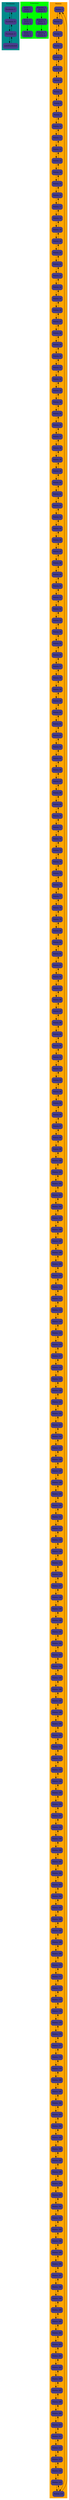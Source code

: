 digraph g {  
 subgraph cluster_0 {
rankdir= "LR"
};
node [
fontsize = "10"
shape = "Mrecord"
color="darkslateblue"
style ="filled, bold"
];

 subgraph cluster_2 {
node [style=filled];
"nodoEscritorio1"
[ label=" Escritorio: C"];
"nodoEscritorio2"
[ label=" Escritorio: X"];
"nodoEscritorio3"
[ label=" Escritorio: Z"];
"nodoEscritorio1"-> "nodoEscritorio2";
"nodoEscritorio2"-> "nodoEscritorio1";
"nodoEscritorio2"-> "nodoEscritorio3";
"nodoEscritorio3"-> "nodoEscritorio2";
"nodoEscritorio3"-> "nodoEscritorio4";
"nodoEscritorio4"-> "nodoEscritorio3";
fontsize = "10"
shape = "Mrecord"
color="cyan4"
style ="filled, bold"
label ="Escritorios"
}

 subgraph cluster_4 {
node [style=filled];
"nodoEstacion1"
[ label=" Estacion: 1 &#92;n Avion: 0 &#92;n Turnos: 0 &#92;n "];
"nodoEstacion2"
[ label=" Estacion: 2 &#92;n Avion: 0 &#92;n Turnos: 0 &#92;n "];
"nodoEstacion3"
[ label=" Estacion: 3 &#92;n Avion: 0 &#92;n Turnos: 0 &#92;n "];
"nodoEstacion1"-> "nodoEstacion2";
"nodoEstacion2"-> "nodoEstacion3";
"nodoMantenimiento1"
[ label=" Avion: 1 &#92;n Avion: 1 &#92;n Turnos: 5 &#92;n "];
"nodoMantenimiento2"
[ label=" Avion: 2 &#92;n Avion: 2 &#92;n Turnos: 3 &#92;n "];
"nodoMantenimiento3"
[ label=" Avion: 3 &#92;n Avion: 3 &#92;n Turnos: 3 &#92;n "];
"nodoMantenimiento1"-> "nodoMantenimiento2";
"nodoMantenimiento2"-> "nodoMantenimiento3";
fontsize = "10"
shape = "Mrecord"
color="green"
style ="filled, bold"
label ="Estaciones"
}

 subgraph cluster_3 {
node [style=filled];
"nodoM0"
[ label=" Maleta: 0"];
"nodoM1"
[ label=" Maleta: 1"];
"nodoM2"
[ label=" Maleta: 2"];
"nodoM3"
[ label=" Maleta: 3"];
"nodoM4"
[ label=" Maleta: 4"];
"nodoM5"
[ label=" Maleta: 5"];
"nodoM6"
[ label=" Maleta: 6"];
"nodoM7"
[ label=" Maleta: 7"];
"nodoM8"
[ label=" Maleta: 8"];
"nodoM9"
[ label=" Maleta: 9"];
"nodoM10"
[ label=" Maleta: 10"];
"nodoM11"
[ label=" Maleta: 11"];
"nodoM12"
[ label=" Maleta: 12"];
"nodoM13"
[ label=" Maleta: 13"];
"nodoM14"
[ label=" Maleta: 14"];
"nodoM15"
[ label=" Maleta: 15"];
"nodoM16"
[ label=" Maleta: 16"];
"nodoM17"
[ label=" Maleta: 17"];
"nodoM18"
[ label=" Maleta: 18"];
"nodoM19"
[ label=" Maleta: 19"];
"nodoM20"
[ label=" Maleta: 20"];
"nodoM21"
[ label=" Maleta: 21"];
"nodoM22"
[ label=" Maleta: 22"];
"nodoM23"
[ label=" Maleta: 23"];
"nodoM24"
[ label=" Maleta: 24"];
"nodoM25"
[ label=" Maleta: 25"];
"nodoM26"
[ label=" Maleta: 26"];
"nodoM27"
[ label=" Maleta: 27"];
"nodoM28"
[ label=" Maleta: 28"];
"nodoM29"
[ label=" Maleta: 29"];
"nodoM30"
[ label=" Maleta: 30"];
"nodoM31"
[ label=" Maleta: 31"];
"nodoM32"
[ label=" Maleta: 32"];
"nodoM33"
[ label=" Maleta: 33"];
"nodoM34"
[ label=" Maleta: 34"];
"nodoM35"
[ label=" Maleta: 35"];
"nodoM36"
[ label=" Maleta: 36"];
"nodoM37"
[ label=" Maleta: 37"];
"nodoM38"
[ label=" Maleta: 38"];
"nodoM39"
[ label=" Maleta: 39"];
"nodoM40"
[ label=" Maleta: 40"];
"nodoM41"
[ label=" Maleta: 41"];
"nodoM42"
[ label=" Maleta: 42"];
"nodoM43"
[ label=" Maleta: 43"];
"nodoM44"
[ label=" Maleta: 44"];
"nodoM45"
[ label=" Maleta: 45"];
"nodoM46"
[ label=" Maleta: 46"];
"nodoM47"
[ label=" Maleta: 47"];
"nodoM48"
[ label=" Maleta: 48"];
"nodoM49"
[ label=" Maleta: 49"];
"nodoM50"
[ label=" Maleta: 50"];
"nodoM51"
[ label=" Maleta: 51"];
"nodoM52"
[ label=" Maleta: 52"];
"nodoM53"
[ label=" Maleta: 53"];
"nodoM54"
[ label=" Maleta: 54"];
"nodoM55"
[ label=" Maleta: 55"];
"nodoM56"
[ label=" Maleta: 56"];
"nodoM57"
[ label=" Maleta: 57"];
"nodoM58"
[ label=" Maleta: 58"];
"nodoM59"
[ label=" Maleta: 59"];
"nodoM60"
[ label=" Maleta: 60"];
"nodoM61"
[ label=" Maleta: 61"];
"nodoM62"
[ label=" Maleta: 62"];
"nodoM63"
[ label=" Maleta: 63"];
"nodoM64"
[ label=" Maleta: 64"];
"nodoM65"
[ label=" Maleta: 65"];
"nodoM66"
[ label=" Maleta: 66"];
"nodoM67"
[ label=" Maleta: 67"];
"nodoM68"
[ label=" Maleta: 68"];
"nodoM69"
[ label=" Maleta: 69"];
"nodoM70"
[ label=" Maleta: 70"];
"nodoM71"
[ label=" Maleta: 71"];
"nodoM72"
[ label=" Maleta: 72"];
"nodoM73"
[ label=" Maleta: 73"];
"nodoM74"
[ label=" Maleta: 74"];
"nodoM75"
[ label=" Maleta: 75"];
"nodoM76"
[ label=" Maleta: 76"];
"nodoM77"
[ label=" Maleta: 77"];
"nodoM78"
[ label=" Maleta: 78"];
"nodoM79"
[ label=" Maleta: 79"];
"nodoM80"
[ label=" Maleta: 80"];
"nodoM81"
[ label=" Maleta: 81"];
"nodoM82"
[ label=" Maleta: 82"];
"nodoM83"
[ label=" Maleta: 83"];
"nodoM84"
[ label=" Maleta: 84"];
"nodoM85"
[ label=" Maleta: 85"];
"nodoM86"
[ label=" Maleta: 86"];
"nodoM87"
[ label=" Maleta: 87"];
"nodoM88"
[ label=" Maleta: 88"];
"nodoM89"
[ label=" Maleta: 89"];
"nodoM90"
[ label=" Maleta: 90"];
"nodoM91"
[ label=" Maleta: 91"];
"nodoM92"
[ label=" Maleta: 92"];
"nodoM93"
[ label=" Maleta: 93"];
"nodoM94"
[ label=" Maleta: 94"];
"nodoM95"
[ label=" Maleta: 95"];
"nodoM96"
[ label=" Maleta: 96"];
"nodoM97"
[ label=" Maleta: 97"];
"nodoM98"
[ label=" Maleta: 98"];
"nodoM99"
[ label=" Maleta: 99"];
"nodoM100"
[ label=" Maleta: 100"];
"nodoM101"
[ label=" Maleta: 101"];
"nodoM102"
[ label=" Maleta: 102"];
"nodoM103"
[ label=" Maleta: 103"];
"nodoM104"
[ label=" Maleta: 104"];
"nodoM105"
[ label=" Maleta: 105"];
"nodoM106"
[ label=" Maleta: 106"];
"nodoM107"
[ label=" Maleta: 107"];
"nodoM108"
[ label=" Maleta: 108"];
"nodoM109"
[ label=" Maleta: 109"];
"nodoM110"
[ label=" Maleta: 110"];
"nodoM111"
[ label=" Maleta: 111"];
"nodoM112"
[ label=" Maleta: 112"];
"nodoM113"
[ label=" Maleta: 113"];
"nodoM114"
[ label=" Maleta: 114"];
"nodoM115"
[ label=" Maleta: 115"];
"nodoM116"
[ label=" Maleta: 116"];
"nodoM117"
[ label=" Maleta: 117"];
"nodoM118"
[ label=" Maleta: 118"];
"nodoM119"
[ label=" Maleta: 119"];
"nodoM120"
[ label=" Maleta: 120"];
"nodoM121"
[ label=" Maleta: 121"];
"nodoM122"
[ label=" Maleta: 122"];
"nodoM123"
[ label=" Maleta: 123"];
"nodoM124"
[ label=" Maleta: 124"];
"nodoM125"
[ label=" Maleta: 125"];
"nodoM126"
[ label=" Maleta: 126"];
"nodoM127"
[ label=" Maleta: 127"];
"nodoM128"
[ label=" Maleta: 128"];
"nodoM129"
[ label=" Maleta: 129"];
"nodoM130"
[ label=" Maleta: 130"];
"nodoM131"
[ label=" Maleta: 131"];
"nodoM132"
[ label=" Maleta: 132"];
"nodoM133"
[ label=" Maleta: 133"];
"nodoM134"
[ label=" Maleta: 134"];
"nodoM135"
[ label=" Maleta: 135"];
"nodoM136"
[ label=" Maleta: 136"];
"nodoM137"
[ label=" Maleta: 137"];
"nodoM138"
[ label=" Maleta: 138"];
"nodoM139"
[ label=" Maleta: 139"];
"nodoM140"
[ label=" Maleta: 140"];
"nodoM141"
[ label=" Maleta: 141"];
"nodoM142"
[ label=" Maleta: 142"];
"nodoM143"
[ label=" Maleta: 143"];
"nodoM144"
[ label=" Maleta: 144"];
"nodoM145"
[ label=" Maleta: 145"];
"nodoM146"
[ label=" Maleta: 146"];
"nodoM147"
[ label=" Maleta: 147"];
"nodoM148"
[ label=" Maleta: 148"];
"nodoM149"
[ label=" Maleta: 149"];
"nodoM150"
[ label=" Maleta: 150"];
"nodoM151"
[ label=" Maleta: 151"];
"nodoM152"
[ label=" Maleta: 152"];
"nodoM153"
[ label=" Maleta: 153"];
"nodoM154"
[ label=" Maleta: 154"];
"nodoM155"
[ label=" Maleta: 155"];
"nodoM156"
[ label=" Maleta: 156"];
"nodoM157"
[ label=" Maleta: 157"];
"nodoM158"
[ label=" Maleta: 158"];
"nodoM159"
[ label=" Maleta: 159"];
"nodoM160"
[ label=" Maleta: 160"];
"nodoM161"
[ label=" Maleta: 161"];
"nodoM162"
[ label=" Maleta: 162"];
"nodoM163"
[ label=" Maleta: 163"];
"nodoM164"
[ label=" Maleta: 164"];
"nodoM165"
[ label=" Maleta: 165"];
"nodoM166"
[ label=" Maleta: 166"];
"nodoM167"
[ label=" Maleta: 167"];
"nodoM168"
[ label=" Maleta: 168"];
"nodoM169"
[ label=" Maleta: 169"];
"nodoM170"
[ label=" Maleta: 170"];
"nodoM171"
[ label=" Maleta: 171"];
"nodoM172"
[ label=" Maleta: 172"];
"nodoM173"
[ label=" Maleta: 173"];
"nodoM174"
[ label=" Maleta: 174"];
"nodoM175"
[ label=" Maleta: 175"];
"nodoM176"
[ label=" Maleta: 176"];
"nodoM177"
[ label=" Maleta: 177"];
"nodoM178"
[ label=" Maleta: 178"];
"nodoM179"
[ label=" Maleta: 179"];
"nodoM180"
[ label=" Maleta: 180"];
"nodoM181"
[ label=" Maleta: 181"];
"nodoM182"
[ label=" Maleta: 182"];
"nodoM183"
[ label=" Maleta: 183"];
"nodoM184"
[ label=" Maleta: 184"];
"nodoM185"
[ label=" Maleta: 185"];
"nodoM186"
[ label=" Maleta: 186"];
"nodoM187"
[ label=" Maleta: 187"];
"nodoM188"
[ label=" Maleta: 188"];
"nodoM189"
[ label=" Maleta: 189"];
"nodoM190"
[ label=" Maleta: 190"];
"nodoM191"
[ label=" Maleta: 191"];
"nodoM192"
[ label=" Maleta: 192"];
"nodoM193"
[ label=" Maleta: 193"];
"nodoM194"
[ label=" Maleta: 194"];
"nodoM195"
[ label=" Maleta: 195"];
"nodoM196"
[ label=" Maleta: 196"];
"nodoM197"
[ label=" Maleta: 197"];
"nodoM198"
[ label=" Maleta: 198"];
"nodoM199"
[ label=" Maleta: 199"];
"nodoM200"
[ label=" Maleta: 200"];
"nodoM201"
[ label=" Maleta: 201"];
"nodoM202"
[ label=" Maleta: 202"];
"nodoM203"
[ label=" Maleta: 203"];
"nodoM204"
[ label=" Maleta: 204"];
"nodoM205"
[ label=" Maleta: 205"];
"nodoM206"
[ label=" Maleta: 206"];
"nodoM207"
[ label=" Maleta: 207"];
"nodoM208"
[ label=" Maleta: 208"];
"nodoM209"
[ label=" Maleta: 209"];
"nodoM210"
[ label=" Maleta: 210"];
"nodoM211"
[ label=" Maleta: 211"];
"nodoM212"
[ label=" Maleta: 212"];
"nodoM213"
[ label=" Maleta: 213"];
"nodoM214"
[ label=" Maleta: 214"];
"nodoM215"
[ label=" Maleta: 215"];
"nodoM216"
[ label=" Maleta: 216"];
"nodoM0"-> "nodoM1";
"nodoM1"-> "nodoM0";
"nodoM1"-> "nodoM2";
"nodoM2"-> "nodoM1";
"nodoM2"-> "nodoM3";
"nodoM3"-> "nodoM2";
"nodoM3"-> "nodoM4";
"nodoM4"-> "nodoM3";
"nodoM4"-> "nodoM5";
"nodoM5"-> "nodoM4";
"nodoM5"-> "nodoM6";
"nodoM6"-> "nodoM5";
"nodoM6"-> "nodoM7";
"nodoM7"-> "nodoM6";
"nodoM7"-> "nodoM8";
"nodoM8"-> "nodoM7";
"nodoM8"-> "nodoM9";
"nodoM9"-> "nodoM8";
"nodoM9"-> "nodoM10";
"nodoM10"-> "nodoM9";
"nodoM10"-> "nodoM11";
"nodoM11"-> "nodoM10";
"nodoM11"-> "nodoM12";
"nodoM12"-> "nodoM11";
"nodoM12"-> "nodoM13";
"nodoM13"-> "nodoM12";
"nodoM13"-> "nodoM14";
"nodoM14"-> "nodoM13";
"nodoM14"-> "nodoM15";
"nodoM15"-> "nodoM14";
"nodoM15"-> "nodoM16";
"nodoM16"-> "nodoM15";
"nodoM16"-> "nodoM17";
"nodoM17"-> "nodoM16";
"nodoM17"-> "nodoM18";
"nodoM18"-> "nodoM17";
"nodoM18"-> "nodoM19";
"nodoM19"-> "nodoM18";
"nodoM19"-> "nodoM20";
"nodoM20"-> "nodoM19";
"nodoM20"-> "nodoM21";
"nodoM21"-> "nodoM20";
"nodoM21"-> "nodoM22";
"nodoM22"-> "nodoM21";
"nodoM22"-> "nodoM23";
"nodoM23"-> "nodoM22";
"nodoM23"-> "nodoM24";
"nodoM24"-> "nodoM23";
"nodoM24"-> "nodoM25";
"nodoM25"-> "nodoM24";
"nodoM25"-> "nodoM26";
"nodoM26"-> "nodoM25";
"nodoM26"-> "nodoM27";
"nodoM27"-> "nodoM26";
"nodoM27"-> "nodoM28";
"nodoM28"-> "nodoM27";
"nodoM28"-> "nodoM29";
"nodoM29"-> "nodoM28";
"nodoM29"-> "nodoM30";
"nodoM30"-> "nodoM29";
"nodoM30"-> "nodoM31";
"nodoM31"-> "nodoM30";
"nodoM31"-> "nodoM32";
"nodoM32"-> "nodoM31";
"nodoM32"-> "nodoM33";
"nodoM33"-> "nodoM32";
"nodoM33"-> "nodoM34";
"nodoM34"-> "nodoM33";
"nodoM34"-> "nodoM35";
"nodoM35"-> "nodoM34";
"nodoM35"-> "nodoM36";
"nodoM36"-> "nodoM35";
"nodoM36"-> "nodoM37";
"nodoM37"-> "nodoM36";
"nodoM37"-> "nodoM38";
"nodoM38"-> "nodoM37";
"nodoM38"-> "nodoM39";
"nodoM39"-> "nodoM38";
"nodoM39"-> "nodoM40";
"nodoM40"-> "nodoM39";
"nodoM40"-> "nodoM41";
"nodoM41"-> "nodoM40";
"nodoM41"-> "nodoM42";
"nodoM42"-> "nodoM41";
"nodoM42"-> "nodoM43";
"nodoM43"-> "nodoM42";
"nodoM43"-> "nodoM44";
"nodoM44"-> "nodoM43";
"nodoM44"-> "nodoM45";
"nodoM45"-> "nodoM44";
"nodoM45"-> "nodoM46";
"nodoM46"-> "nodoM45";
"nodoM46"-> "nodoM47";
"nodoM47"-> "nodoM46";
"nodoM47"-> "nodoM48";
"nodoM48"-> "nodoM47";
"nodoM48"-> "nodoM49";
"nodoM49"-> "nodoM48";
"nodoM49"-> "nodoM50";
"nodoM50"-> "nodoM49";
"nodoM50"-> "nodoM51";
"nodoM51"-> "nodoM50";
"nodoM51"-> "nodoM52";
"nodoM52"-> "nodoM51";
"nodoM52"-> "nodoM53";
"nodoM53"-> "nodoM52";
"nodoM53"-> "nodoM54";
"nodoM54"-> "nodoM53";
"nodoM54"-> "nodoM55";
"nodoM55"-> "nodoM54";
"nodoM55"-> "nodoM56";
"nodoM56"-> "nodoM55";
"nodoM56"-> "nodoM57";
"nodoM57"-> "nodoM56";
"nodoM57"-> "nodoM58";
"nodoM58"-> "nodoM57";
"nodoM58"-> "nodoM59";
"nodoM59"-> "nodoM58";
"nodoM59"-> "nodoM60";
"nodoM60"-> "nodoM59";
"nodoM60"-> "nodoM61";
"nodoM61"-> "nodoM60";
"nodoM61"-> "nodoM62";
"nodoM62"-> "nodoM61";
"nodoM62"-> "nodoM63";
"nodoM63"-> "nodoM62";
"nodoM63"-> "nodoM64";
"nodoM64"-> "nodoM63";
"nodoM64"-> "nodoM65";
"nodoM65"-> "nodoM64";
"nodoM65"-> "nodoM66";
"nodoM66"-> "nodoM65";
"nodoM66"-> "nodoM67";
"nodoM67"-> "nodoM66";
"nodoM67"-> "nodoM68";
"nodoM68"-> "nodoM67";
"nodoM68"-> "nodoM69";
"nodoM69"-> "nodoM68";
"nodoM69"-> "nodoM70";
"nodoM70"-> "nodoM69";
"nodoM70"-> "nodoM71";
"nodoM71"-> "nodoM70";
"nodoM71"-> "nodoM72";
"nodoM72"-> "nodoM71";
"nodoM72"-> "nodoM73";
"nodoM73"-> "nodoM72";
"nodoM73"-> "nodoM74";
"nodoM74"-> "nodoM73";
"nodoM74"-> "nodoM75";
"nodoM75"-> "nodoM74";
"nodoM75"-> "nodoM76";
"nodoM76"-> "nodoM75";
"nodoM76"-> "nodoM77";
"nodoM77"-> "nodoM76";
"nodoM77"-> "nodoM78";
"nodoM78"-> "nodoM77";
"nodoM78"-> "nodoM79";
"nodoM79"-> "nodoM78";
"nodoM79"-> "nodoM80";
"nodoM80"-> "nodoM79";
"nodoM80"-> "nodoM81";
"nodoM81"-> "nodoM80";
"nodoM81"-> "nodoM82";
"nodoM82"-> "nodoM81";
"nodoM82"-> "nodoM83";
"nodoM83"-> "nodoM82";
"nodoM83"-> "nodoM84";
"nodoM84"-> "nodoM83";
"nodoM84"-> "nodoM85";
"nodoM85"-> "nodoM84";
"nodoM85"-> "nodoM86";
"nodoM86"-> "nodoM85";
"nodoM86"-> "nodoM87";
"nodoM87"-> "nodoM86";
"nodoM87"-> "nodoM88";
"nodoM88"-> "nodoM87";
"nodoM88"-> "nodoM89";
"nodoM89"-> "nodoM88";
"nodoM89"-> "nodoM90";
"nodoM90"-> "nodoM89";
"nodoM90"-> "nodoM91";
"nodoM91"-> "nodoM90";
"nodoM91"-> "nodoM92";
"nodoM92"-> "nodoM91";
"nodoM92"-> "nodoM93";
"nodoM93"-> "nodoM92";
"nodoM93"-> "nodoM94";
"nodoM94"-> "nodoM93";
"nodoM94"-> "nodoM95";
"nodoM95"-> "nodoM94";
"nodoM95"-> "nodoM96";
"nodoM96"-> "nodoM95";
"nodoM96"-> "nodoM97";
"nodoM97"-> "nodoM96";
"nodoM97"-> "nodoM98";
"nodoM98"-> "nodoM97";
"nodoM98"-> "nodoM99";
"nodoM99"-> "nodoM98";
"nodoM99"-> "nodoM100";
"nodoM100"-> "nodoM99";
"nodoM100"-> "nodoM101";
"nodoM101"-> "nodoM100";
"nodoM101"-> "nodoM102";
"nodoM102"-> "nodoM101";
"nodoM102"-> "nodoM103";
"nodoM103"-> "nodoM102";
"nodoM103"-> "nodoM104";
"nodoM104"-> "nodoM103";
"nodoM104"-> "nodoM105";
"nodoM105"-> "nodoM104";
"nodoM105"-> "nodoM106";
"nodoM106"-> "nodoM105";
"nodoM106"-> "nodoM107";
"nodoM107"-> "nodoM106";
"nodoM107"-> "nodoM108";
"nodoM108"-> "nodoM107";
"nodoM108"-> "nodoM109";
"nodoM109"-> "nodoM108";
"nodoM109"-> "nodoM110";
"nodoM110"-> "nodoM109";
"nodoM110"-> "nodoM111";
"nodoM111"-> "nodoM110";
"nodoM111"-> "nodoM112";
"nodoM112"-> "nodoM111";
"nodoM112"-> "nodoM113";
"nodoM113"-> "nodoM112";
"nodoM113"-> "nodoM114";
"nodoM114"-> "nodoM113";
"nodoM114"-> "nodoM115";
"nodoM115"-> "nodoM114";
"nodoM115"-> "nodoM116";
"nodoM116"-> "nodoM115";
"nodoM116"-> "nodoM117";
"nodoM117"-> "nodoM116";
"nodoM117"-> "nodoM118";
"nodoM118"-> "nodoM117";
"nodoM118"-> "nodoM119";
"nodoM119"-> "nodoM118";
"nodoM119"-> "nodoM120";
"nodoM120"-> "nodoM119";
"nodoM120"-> "nodoM121";
"nodoM121"-> "nodoM120";
"nodoM121"-> "nodoM122";
"nodoM122"-> "nodoM121";
"nodoM122"-> "nodoM123";
"nodoM123"-> "nodoM122";
"nodoM123"-> "nodoM124";
"nodoM124"-> "nodoM123";
"nodoM124"-> "nodoM125";
"nodoM125"-> "nodoM124";
"nodoM125"-> "nodoM126";
"nodoM126"-> "nodoM125";
"nodoM126"-> "nodoM127";
"nodoM127"-> "nodoM126";
"nodoM127"-> "nodoM128";
"nodoM128"-> "nodoM127";
"nodoM128"-> "nodoM129";
"nodoM129"-> "nodoM128";
"nodoM129"-> "nodoM130";
"nodoM130"-> "nodoM129";
"nodoM130"-> "nodoM131";
"nodoM131"-> "nodoM130";
"nodoM131"-> "nodoM132";
"nodoM132"-> "nodoM131";
"nodoM132"-> "nodoM133";
"nodoM133"-> "nodoM132";
"nodoM133"-> "nodoM134";
"nodoM134"-> "nodoM133";
"nodoM134"-> "nodoM135";
"nodoM135"-> "nodoM134";
"nodoM135"-> "nodoM136";
"nodoM136"-> "nodoM135";
"nodoM136"-> "nodoM137";
"nodoM137"-> "nodoM136";
"nodoM137"-> "nodoM138";
"nodoM138"-> "nodoM137";
"nodoM138"-> "nodoM139";
"nodoM139"-> "nodoM138";
"nodoM139"-> "nodoM140";
"nodoM140"-> "nodoM139";
"nodoM140"-> "nodoM141";
"nodoM141"-> "nodoM140";
"nodoM141"-> "nodoM142";
"nodoM142"-> "nodoM141";
"nodoM142"-> "nodoM143";
"nodoM143"-> "nodoM142";
"nodoM143"-> "nodoM144";
"nodoM144"-> "nodoM143";
"nodoM144"-> "nodoM145";
"nodoM145"-> "nodoM144";
"nodoM145"-> "nodoM146";
"nodoM146"-> "nodoM145";
"nodoM146"-> "nodoM147";
"nodoM147"-> "nodoM146";
"nodoM147"-> "nodoM148";
"nodoM148"-> "nodoM147";
"nodoM148"-> "nodoM149";
"nodoM149"-> "nodoM148";
"nodoM149"-> "nodoM150";
"nodoM150"-> "nodoM149";
"nodoM150"-> "nodoM151";
"nodoM151"-> "nodoM150";
"nodoM151"-> "nodoM152";
"nodoM152"-> "nodoM151";
"nodoM152"-> "nodoM153";
"nodoM153"-> "nodoM152";
"nodoM153"-> "nodoM154";
"nodoM154"-> "nodoM153";
"nodoM154"-> "nodoM155";
"nodoM155"-> "nodoM154";
"nodoM155"-> "nodoM156";
"nodoM156"-> "nodoM155";
"nodoM156"-> "nodoM157";
"nodoM157"-> "nodoM156";
"nodoM157"-> "nodoM158";
"nodoM158"-> "nodoM157";
"nodoM158"-> "nodoM159";
"nodoM159"-> "nodoM158";
"nodoM159"-> "nodoM160";
"nodoM160"-> "nodoM159";
"nodoM160"-> "nodoM161";
"nodoM161"-> "nodoM160";
"nodoM161"-> "nodoM162";
"nodoM162"-> "nodoM161";
"nodoM162"-> "nodoM163";
"nodoM163"-> "nodoM162";
"nodoM163"-> "nodoM164";
"nodoM164"-> "nodoM163";
"nodoM164"-> "nodoM165";
"nodoM165"-> "nodoM164";
"nodoM165"-> "nodoM166";
"nodoM166"-> "nodoM165";
"nodoM166"-> "nodoM167";
"nodoM167"-> "nodoM166";
"nodoM167"-> "nodoM168";
"nodoM168"-> "nodoM167";
"nodoM168"-> "nodoM169";
"nodoM169"-> "nodoM168";
"nodoM169"-> "nodoM170";
"nodoM170"-> "nodoM169";
"nodoM170"-> "nodoM171";
"nodoM171"-> "nodoM170";
"nodoM171"-> "nodoM172";
"nodoM172"-> "nodoM171";
"nodoM172"-> "nodoM173";
"nodoM173"-> "nodoM172";
"nodoM173"-> "nodoM174";
"nodoM174"-> "nodoM173";
"nodoM174"-> "nodoM175";
"nodoM175"-> "nodoM174";
"nodoM175"-> "nodoM176";
"nodoM176"-> "nodoM175";
"nodoM176"-> "nodoM177";
"nodoM177"-> "nodoM176";
"nodoM177"-> "nodoM178";
"nodoM178"-> "nodoM177";
"nodoM178"-> "nodoM179";
"nodoM179"-> "nodoM178";
"nodoM179"-> "nodoM180";
"nodoM180"-> "nodoM179";
"nodoM180"-> "nodoM181";
"nodoM181"-> "nodoM180";
"nodoM181"-> "nodoM182";
"nodoM182"-> "nodoM181";
"nodoM182"-> "nodoM183";
"nodoM183"-> "nodoM182";
"nodoM183"-> "nodoM184";
"nodoM184"-> "nodoM183";
"nodoM184"-> "nodoM185";
"nodoM185"-> "nodoM184";
"nodoM185"-> "nodoM186";
"nodoM186"-> "nodoM185";
"nodoM186"-> "nodoM187";
"nodoM187"-> "nodoM186";
"nodoM187"-> "nodoM188";
"nodoM188"-> "nodoM187";
"nodoM188"-> "nodoM189";
"nodoM189"-> "nodoM188";
"nodoM189"-> "nodoM190";
"nodoM190"-> "nodoM189";
"nodoM190"-> "nodoM191";
"nodoM191"-> "nodoM190";
"nodoM191"-> "nodoM192";
"nodoM192"-> "nodoM191";
"nodoM192"-> "nodoM193";
"nodoM193"-> "nodoM192";
"nodoM193"-> "nodoM194";
"nodoM194"-> "nodoM193";
"nodoM194"-> "nodoM195";
"nodoM195"-> "nodoM194";
"nodoM195"-> "nodoM196";
"nodoM196"-> "nodoM195";
"nodoM196"-> "nodoM197";
"nodoM197"-> "nodoM196";
"nodoM197"-> "nodoM198";
"nodoM198"-> "nodoM197";
"nodoM198"-> "nodoM199";
"nodoM199"-> "nodoM198";
"nodoM199"-> "nodoM200";
"nodoM200"-> "nodoM199";
"nodoM200"-> "nodoM201";
"nodoM201"-> "nodoM200";
"nodoM201"-> "nodoM202";
"nodoM202"-> "nodoM201";
"nodoM202"-> "nodoM203";
"nodoM203"-> "nodoM202";
"nodoM203"-> "nodoM204";
"nodoM204"-> "nodoM203";
"nodoM204"-> "nodoM205";
"nodoM205"-> "nodoM204";
"nodoM205"-> "nodoM206";
"nodoM206"-> "nodoM205";
"nodoM206"-> "nodoM207";
"nodoM207"-> "nodoM206";
"nodoM207"-> "nodoM208";
"nodoM208"-> "nodoM207";
"nodoM208"-> "nodoM209";
"nodoM209"-> "nodoM208";
"nodoM209"-> "nodoM210";
"nodoM210"-> "nodoM209";
"nodoM210"-> "nodoM211";
"nodoM211"-> "nodoM210";
"nodoM211"-> "nodoM212";
"nodoM212"-> "nodoM211";
"nodoM212"-> "nodoM213";
"nodoM213"-> "nodoM212";
"nodoM213"-> "nodoM214";
"nodoM214"-> "nodoM213";
"nodoM214"-> "nodoM215";
"nodoM215"-> "nodoM214";
"nodoM215"-> "nodoM216";
"nodoM216"-> "nodoM215";
"nodoM216"-> "nodoM0";
"nodoM0"-> "nodoM216";
fontsize = "10"
shape = "Mrecord"
color="orange"
style ="filled, bold"
label ="Maletas"
}
}